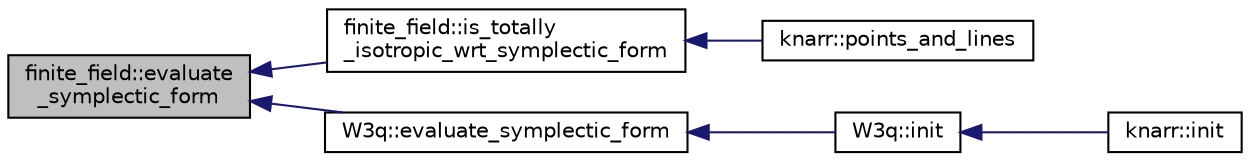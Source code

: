 digraph "finite_field::evaluate_symplectic_form"
{
  edge [fontname="Helvetica",fontsize="10",labelfontname="Helvetica",labelfontsize="10"];
  node [fontname="Helvetica",fontsize="10",shape=record];
  rankdir="LR";
  Node2828 [label="finite_field::evaluate\l_symplectic_form",height=0.2,width=0.4,color="black", fillcolor="grey75", style="filled", fontcolor="black"];
  Node2828 -> Node2829 [dir="back",color="midnightblue",fontsize="10",style="solid",fontname="Helvetica"];
  Node2829 [label="finite_field::is_totally\l_isotropic_wrt_symplectic_form",height=0.2,width=0.4,color="black", fillcolor="white", style="filled",URL="$df/d5a/classfinite__field.html#ab244654b491c21f56b9b83a8be559dc3"];
  Node2829 -> Node2830 [dir="back",color="midnightblue",fontsize="10",style="solid",fontname="Helvetica"];
  Node2830 [label="knarr::points_and_lines",height=0.2,width=0.4,color="black", fillcolor="white", style="filled",URL="$d7/de5/classknarr.html#abb50a19df35495d508b0cb127d4eb908"];
  Node2828 -> Node2831 [dir="back",color="midnightblue",fontsize="10",style="solid",fontname="Helvetica"];
  Node2831 [label="W3q::evaluate_symplectic_form",height=0.2,width=0.4,color="black", fillcolor="white", style="filled",URL="$de/d2c/class_w3q.html#a73ac833e6a6177af4f4b870627ae48ee"];
  Node2831 -> Node2832 [dir="back",color="midnightblue",fontsize="10",style="solid",fontname="Helvetica"];
  Node2832 [label="W3q::init",height=0.2,width=0.4,color="black", fillcolor="white", style="filled",URL="$de/d2c/class_w3q.html#a215fe070895a4915537fcb1bfba4f777"];
  Node2832 -> Node2833 [dir="back",color="midnightblue",fontsize="10",style="solid",fontname="Helvetica"];
  Node2833 [label="knarr::init",height=0.2,width=0.4,color="black", fillcolor="white", style="filled",URL="$d7/de5/classknarr.html#a1e25f28aeec8f316cc0ce81eb89e670e"];
}
